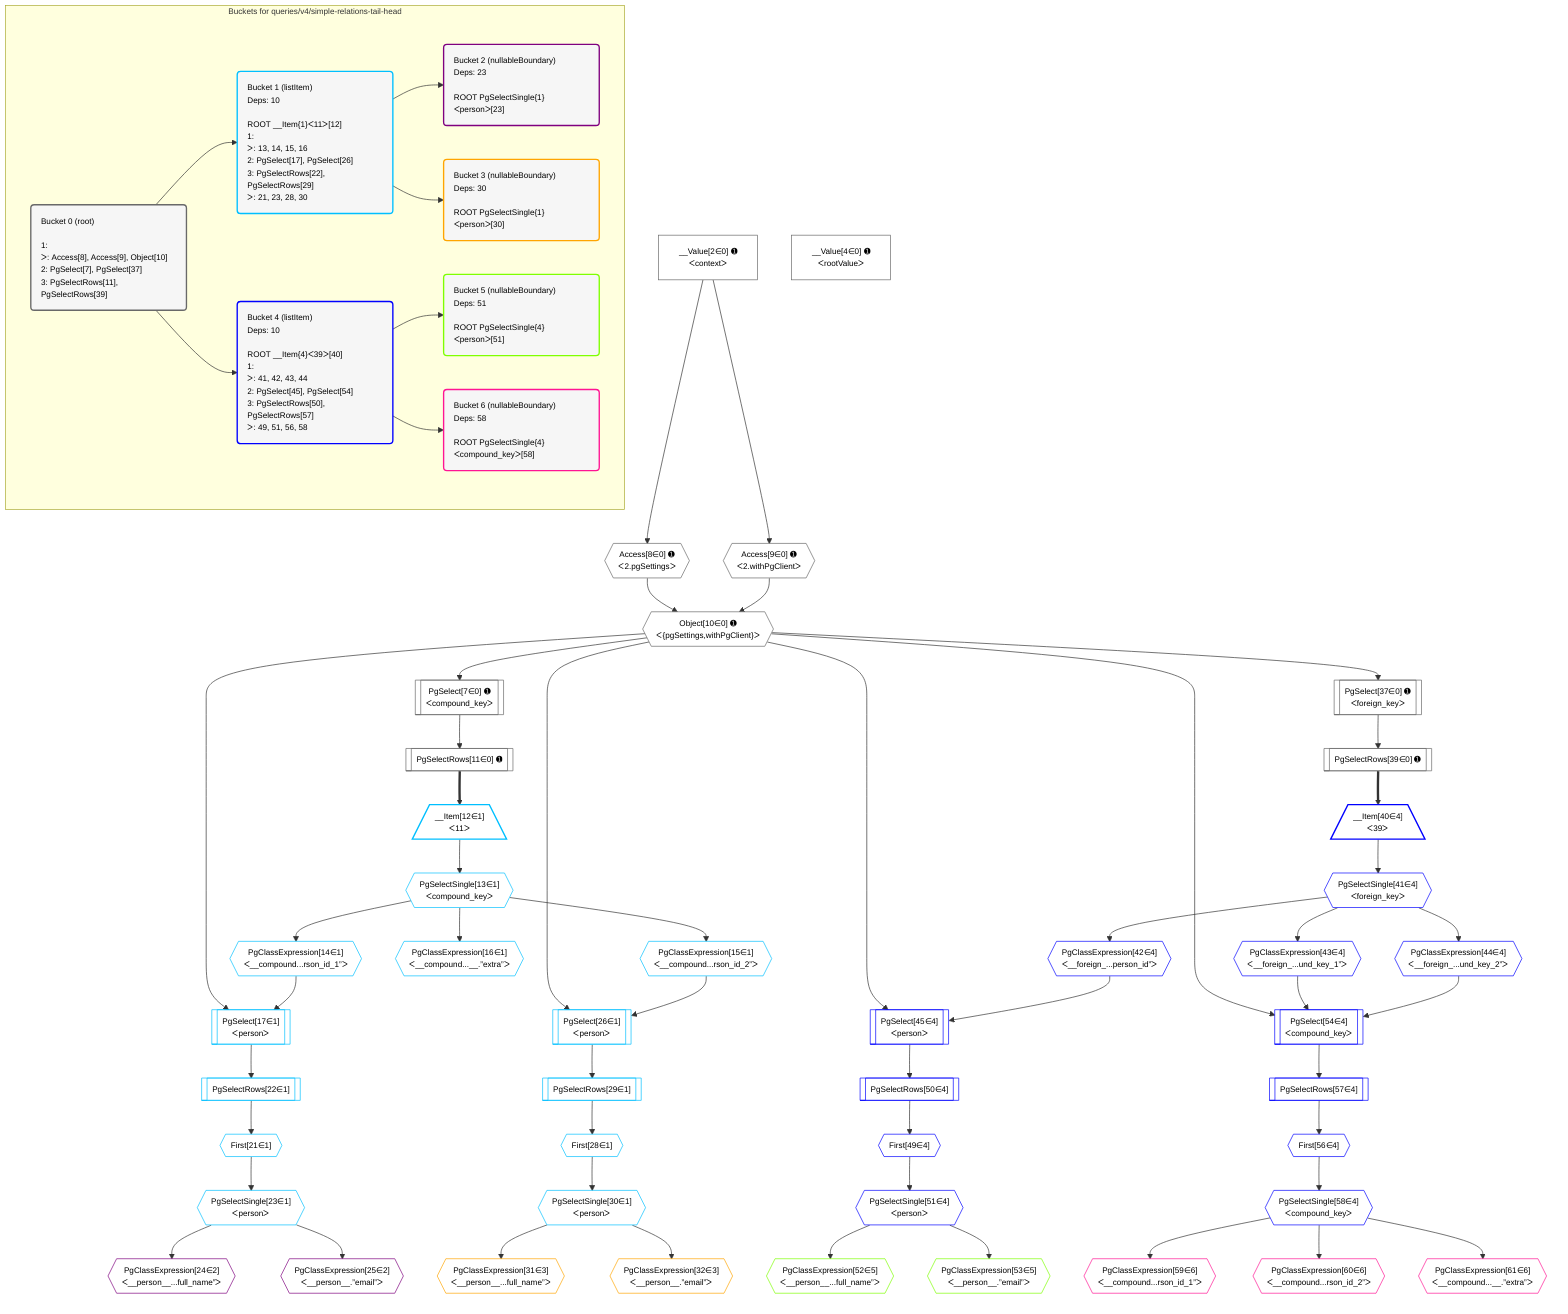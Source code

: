 %%{init: {'themeVariables': { 'fontSize': '12px'}}}%%
graph TD
    classDef path fill:#eee,stroke:#000,color:#000
    classDef plan fill:#fff,stroke-width:1px,color:#000
    classDef itemplan fill:#fff,stroke-width:2px,color:#000
    classDef unbatchedplan fill:#dff,stroke-width:1px,color:#000
    classDef sideeffectplan fill:#fcc,stroke-width:2px,color:#000
    classDef bucket fill:#f6f6f6,color:#000,stroke-width:2px,text-align:left


    %% plan dependencies
    Object10{{"Object[10∈0] ➊<br />ᐸ{pgSettings,withPgClient}ᐳ"}}:::plan
    Access8{{"Access[8∈0] ➊<br />ᐸ2.pgSettingsᐳ"}}:::plan
    Access9{{"Access[9∈0] ➊<br />ᐸ2.withPgClientᐳ"}}:::plan
    Access8 & Access9 --> Object10
    PgSelect7[["PgSelect[7∈0] ➊<br />ᐸcompound_keyᐳ"]]:::plan
    Object10 --> PgSelect7
    __Value2["__Value[2∈0] ➊<br />ᐸcontextᐳ"]:::plan
    __Value2 --> Access8
    __Value2 --> Access9
    PgSelectRows11[["PgSelectRows[11∈0] ➊"]]:::plan
    PgSelect7 --> PgSelectRows11
    PgSelect37[["PgSelect[37∈0] ➊<br />ᐸforeign_keyᐳ"]]:::plan
    Object10 --> PgSelect37
    PgSelectRows39[["PgSelectRows[39∈0] ➊"]]:::plan
    PgSelect37 --> PgSelectRows39
    __Value4["__Value[4∈0] ➊<br />ᐸrootValueᐳ"]:::plan
    PgSelect17[["PgSelect[17∈1]<br />ᐸpersonᐳ"]]:::plan
    PgClassExpression14{{"PgClassExpression[14∈1]<br />ᐸ__compound...rson_id_1”ᐳ"}}:::plan
    Object10 & PgClassExpression14 --> PgSelect17
    PgSelect26[["PgSelect[26∈1]<br />ᐸpersonᐳ"]]:::plan
    PgClassExpression15{{"PgClassExpression[15∈1]<br />ᐸ__compound...rson_id_2”ᐳ"}}:::plan
    Object10 & PgClassExpression15 --> PgSelect26
    __Item12[/"__Item[12∈1]<br />ᐸ11ᐳ"\]:::itemplan
    PgSelectRows11 ==> __Item12
    PgSelectSingle13{{"PgSelectSingle[13∈1]<br />ᐸcompound_keyᐳ"}}:::plan
    __Item12 --> PgSelectSingle13
    PgSelectSingle13 --> PgClassExpression14
    PgSelectSingle13 --> PgClassExpression15
    PgClassExpression16{{"PgClassExpression[16∈1]<br />ᐸ__compound...__.”extra”ᐳ"}}:::plan
    PgSelectSingle13 --> PgClassExpression16
    First21{{"First[21∈1]"}}:::plan
    PgSelectRows22[["PgSelectRows[22∈1]"]]:::plan
    PgSelectRows22 --> First21
    PgSelect17 --> PgSelectRows22
    PgSelectSingle23{{"PgSelectSingle[23∈1]<br />ᐸpersonᐳ"}}:::plan
    First21 --> PgSelectSingle23
    First28{{"First[28∈1]"}}:::plan
    PgSelectRows29[["PgSelectRows[29∈1]"]]:::plan
    PgSelectRows29 --> First28
    PgSelect26 --> PgSelectRows29
    PgSelectSingle30{{"PgSelectSingle[30∈1]<br />ᐸpersonᐳ"}}:::plan
    First28 --> PgSelectSingle30
    PgClassExpression24{{"PgClassExpression[24∈2]<br />ᐸ__person__...full_name”ᐳ"}}:::plan
    PgSelectSingle23 --> PgClassExpression24
    PgClassExpression25{{"PgClassExpression[25∈2]<br />ᐸ__person__.”email”ᐳ"}}:::plan
    PgSelectSingle23 --> PgClassExpression25
    PgClassExpression31{{"PgClassExpression[31∈3]<br />ᐸ__person__...full_name”ᐳ"}}:::plan
    PgSelectSingle30 --> PgClassExpression31
    PgClassExpression32{{"PgClassExpression[32∈3]<br />ᐸ__person__.”email”ᐳ"}}:::plan
    PgSelectSingle30 --> PgClassExpression32
    PgSelect54[["PgSelect[54∈4]<br />ᐸcompound_keyᐳ"]]:::plan
    PgClassExpression43{{"PgClassExpression[43∈4]<br />ᐸ__foreign_...und_key_1”ᐳ"}}:::plan
    PgClassExpression44{{"PgClassExpression[44∈4]<br />ᐸ__foreign_...und_key_2”ᐳ"}}:::plan
    Object10 & PgClassExpression43 & PgClassExpression44 --> PgSelect54
    PgSelect45[["PgSelect[45∈4]<br />ᐸpersonᐳ"]]:::plan
    PgClassExpression42{{"PgClassExpression[42∈4]<br />ᐸ__foreign_...person_id”ᐳ"}}:::plan
    Object10 & PgClassExpression42 --> PgSelect45
    __Item40[/"__Item[40∈4]<br />ᐸ39ᐳ"\]:::itemplan
    PgSelectRows39 ==> __Item40
    PgSelectSingle41{{"PgSelectSingle[41∈4]<br />ᐸforeign_keyᐳ"}}:::plan
    __Item40 --> PgSelectSingle41
    PgSelectSingle41 --> PgClassExpression42
    PgSelectSingle41 --> PgClassExpression43
    PgSelectSingle41 --> PgClassExpression44
    First49{{"First[49∈4]"}}:::plan
    PgSelectRows50[["PgSelectRows[50∈4]"]]:::plan
    PgSelectRows50 --> First49
    PgSelect45 --> PgSelectRows50
    PgSelectSingle51{{"PgSelectSingle[51∈4]<br />ᐸpersonᐳ"}}:::plan
    First49 --> PgSelectSingle51
    First56{{"First[56∈4]"}}:::plan
    PgSelectRows57[["PgSelectRows[57∈4]"]]:::plan
    PgSelectRows57 --> First56
    PgSelect54 --> PgSelectRows57
    PgSelectSingle58{{"PgSelectSingle[58∈4]<br />ᐸcompound_keyᐳ"}}:::plan
    First56 --> PgSelectSingle58
    PgClassExpression52{{"PgClassExpression[52∈5]<br />ᐸ__person__...full_name”ᐳ"}}:::plan
    PgSelectSingle51 --> PgClassExpression52
    PgClassExpression53{{"PgClassExpression[53∈5]<br />ᐸ__person__.”email”ᐳ"}}:::plan
    PgSelectSingle51 --> PgClassExpression53
    PgClassExpression59{{"PgClassExpression[59∈6]<br />ᐸ__compound...rson_id_1”ᐳ"}}:::plan
    PgSelectSingle58 --> PgClassExpression59
    PgClassExpression60{{"PgClassExpression[60∈6]<br />ᐸ__compound...rson_id_2”ᐳ"}}:::plan
    PgSelectSingle58 --> PgClassExpression60
    PgClassExpression61{{"PgClassExpression[61∈6]<br />ᐸ__compound...__.”extra”ᐳ"}}:::plan
    PgSelectSingle58 --> PgClassExpression61

    %% define steps

    subgraph "Buckets for queries/v4/simple-relations-tail-head"
    Bucket0("Bucket 0 (root)<br /><br />1: <br />ᐳ: Access[8], Access[9], Object[10]<br />2: PgSelect[7], PgSelect[37]<br />3: PgSelectRows[11], PgSelectRows[39]"):::bucket
    classDef bucket0 stroke:#696969
    class Bucket0,__Value2,__Value4,PgSelect7,Access8,Access9,Object10,PgSelectRows11,PgSelect37,PgSelectRows39 bucket0
    Bucket1("Bucket 1 (listItem)<br />Deps: 10<br /><br />ROOT __Item{1}ᐸ11ᐳ[12]<br />1: <br />ᐳ: 13, 14, 15, 16<br />2: PgSelect[17], PgSelect[26]<br />3: PgSelectRows[22], PgSelectRows[29]<br />ᐳ: 21, 23, 28, 30"):::bucket
    classDef bucket1 stroke:#00bfff
    class Bucket1,__Item12,PgSelectSingle13,PgClassExpression14,PgClassExpression15,PgClassExpression16,PgSelect17,First21,PgSelectRows22,PgSelectSingle23,PgSelect26,First28,PgSelectRows29,PgSelectSingle30 bucket1
    Bucket2("Bucket 2 (nullableBoundary)<br />Deps: 23<br /><br />ROOT PgSelectSingle{1}ᐸpersonᐳ[23]"):::bucket
    classDef bucket2 stroke:#7f007f
    class Bucket2,PgClassExpression24,PgClassExpression25 bucket2
    Bucket3("Bucket 3 (nullableBoundary)<br />Deps: 30<br /><br />ROOT PgSelectSingle{1}ᐸpersonᐳ[30]"):::bucket
    classDef bucket3 stroke:#ffa500
    class Bucket3,PgClassExpression31,PgClassExpression32 bucket3
    Bucket4("Bucket 4 (listItem)<br />Deps: 10<br /><br />ROOT __Item{4}ᐸ39ᐳ[40]<br />1: <br />ᐳ: 41, 42, 43, 44<br />2: PgSelect[45], PgSelect[54]<br />3: PgSelectRows[50], PgSelectRows[57]<br />ᐳ: 49, 51, 56, 58"):::bucket
    classDef bucket4 stroke:#0000ff
    class Bucket4,__Item40,PgSelectSingle41,PgClassExpression42,PgClassExpression43,PgClassExpression44,PgSelect45,First49,PgSelectRows50,PgSelectSingle51,PgSelect54,First56,PgSelectRows57,PgSelectSingle58 bucket4
    Bucket5("Bucket 5 (nullableBoundary)<br />Deps: 51<br /><br />ROOT PgSelectSingle{4}ᐸpersonᐳ[51]"):::bucket
    classDef bucket5 stroke:#7fff00
    class Bucket5,PgClassExpression52,PgClassExpression53 bucket5
    Bucket6("Bucket 6 (nullableBoundary)<br />Deps: 58<br /><br />ROOT PgSelectSingle{4}ᐸcompound_keyᐳ[58]"):::bucket
    classDef bucket6 stroke:#ff1493
    class Bucket6,PgClassExpression59,PgClassExpression60,PgClassExpression61 bucket6
    Bucket0 --> Bucket1 & Bucket4
    Bucket1 --> Bucket2 & Bucket3
    Bucket4 --> Bucket5 & Bucket6
    end